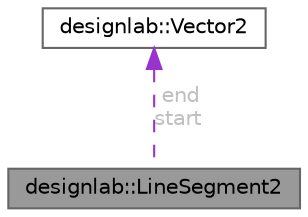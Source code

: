 digraph "designlab::LineSegment2"
{
 // LATEX_PDF_SIZE
  bgcolor="transparent";
  edge [fontname=Helvetica,fontsize=10,labelfontname=Helvetica,labelfontsize=10];
  node [fontname=Helvetica,fontsize=10,shape=box,height=0.2,width=0.4];
  Node1 [id="Node000001",label="designlab::LineSegment2",height=0.2,width=0.4,color="gray40", fillcolor="grey60", style="filled", fontcolor="black",tooltip="2次元の線分を表す構造体"];
  Node2 -> Node1 [id="edge1_Node000001_Node000002",dir="back",color="darkorchid3",style="dashed",tooltip=" ",label=" end\nstart",fontcolor="grey" ];
  Node2 [id="Node000002",label="designlab::Vector2",height=0.2,width=0.4,color="gray40", fillcolor="white", style="filled",URL="$structdesignlab_1_1_vector2.html",tooltip="2次元の位置ベクトルを表す構造体"];
}
